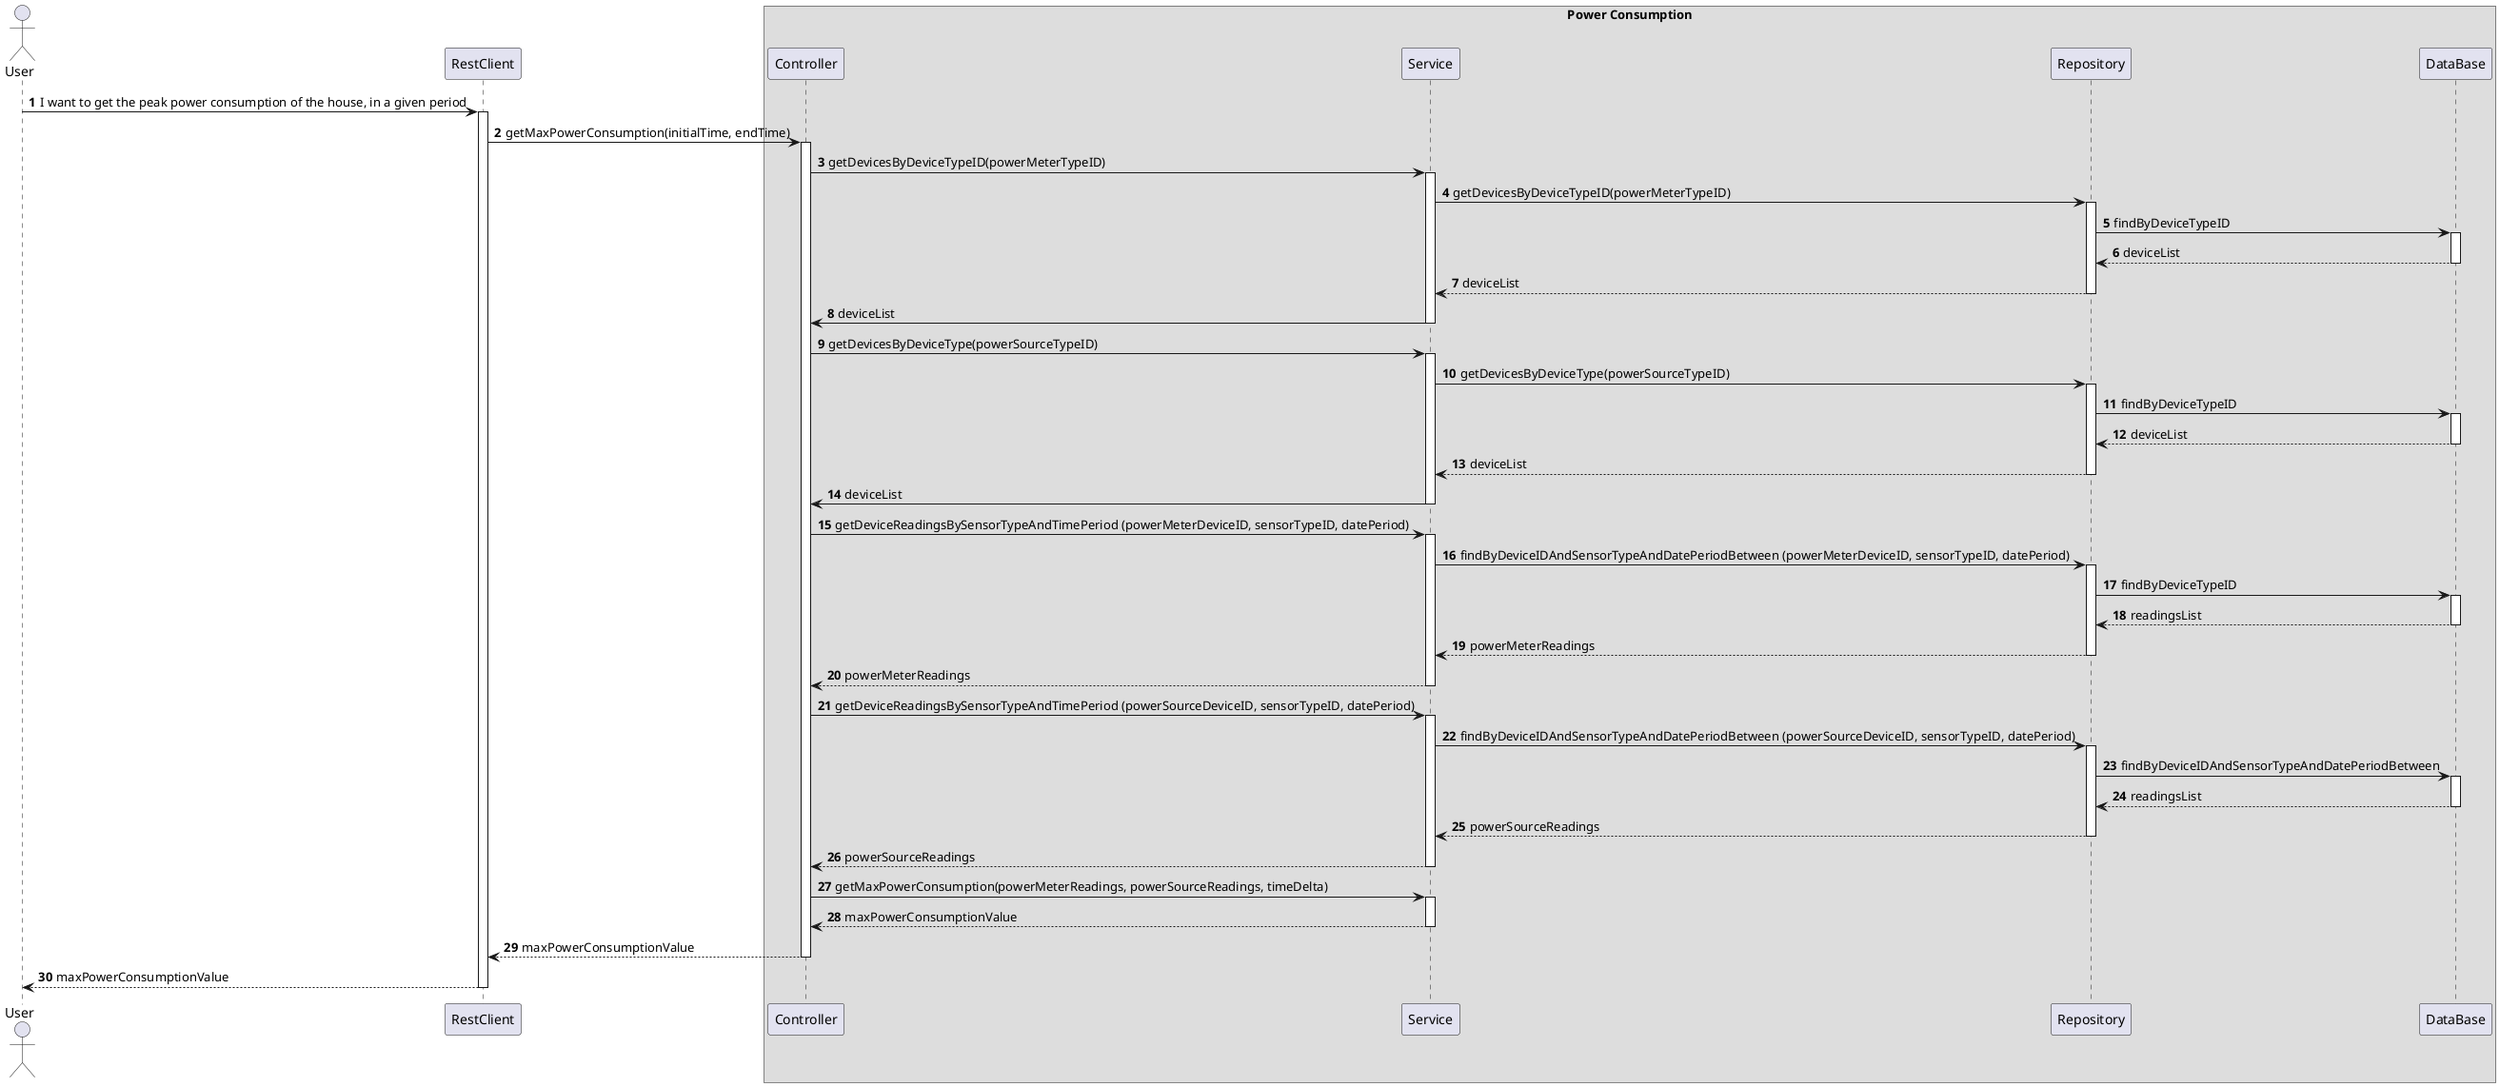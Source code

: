 @startuml
'https://plantuml.com/sequence-diagram

actor "User" as User
participant RestClient as "RestClient"
box "Power Consumption"
participant Controller as "Controller"
participant Service as "Service"
participant Repository as "Repository"
participant DataBase as "DataBase"
end box

autonumber

User -> RestClient :  I want to get the peak power consumption of the house, in a given period
activate RestClient

RestClient -> Controller: getMaxPowerConsumption(initialTime, endTime)

activate Controller

Controller -> Service: getDevicesByDeviceTypeID(powerMeterTypeID)

activate Service

Service -> Repository: getDevicesByDeviceTypeID(powerMeterTypeID)

activate Repository

Repository -> DataBase: findByDeviceTypeID

activate DataBase

DataBase --> Repository : deviceList

deactivate DataBase

Repository --> Service: deviceList

deactivate Repository

Service -> Controller: deviceList

deactivate Service

'--------------------------------------------'

Controller -> Service: getDevicesByDeviceType(powerSourceTypeID)

activate Service

Service -> Repository: getDevicesByDeviceType(powerSourceTypeID)

activate Repository

Repository -> DataBase: findByDeviceTypeID

activate DataBase

DataBase --> Repository : deviceList

deactivate DataBase

Repository --> Service: deviceList

deactivate Repository

Service -> Controller: deviceList

deactivate Service

'--------------------------------------------'

Controller -> Service: getDeviceReadingsBySensorTypeAndTimePeriod (powerMeterDeviceID, sensorTypeID, datePeriod)

activate Service

Service -> Repository: findByDeviceIDAndSensorTypeAndDatePeriodBetween (powerMeterDeviceID, sensorTypeID, datePeriod)

activate Repository

Repository -> DataBase: findByDeviceTypeID

activate DataBase

DataBase --> Repository : readingsList

deactivate DataBase

Repository --> Service: powerMeterReadings

deactivate Repository

Service --> Controller: powerMeterReadings

deactivate Service

Controller -> Service: getDeviceReadingsBySensorTypeAndTimePeriod (powerSourceDeviceID, sensorTypeID, datePeriod)

'--------------------------------------------'

activate Service

Service -> Repository: findByDeviceIDAndSensorTypeAndDatePeriodBetween (powerSourceDeviceID, sensorTypeID, datePeriod)

activate Repository

Repository -> DataBase: findByDeviceIDAndSensorTypeAndDatePeriodBetween

activate DataBase

DataBase --> Repository : readingsList

deactivate DataBase

Repository --> Service: powerSourceReadings

deactivate Repository

Service --> Controller: powerSourceReadings

deactivate Service

Controller -> Service: getMaxPowerConsumption(powerMeterReadings, powerSourceReadings, timeDelta)

'--------------------------------------------'

activate Service

Service --> Controller: maxPowerConsumptionValue

deactivate Service

Controller --> RestClient: maxPowerConsumptionValue

deactivate Controller

RestClient --> User: maxPowerConsumptionValue

deactivate RestClient

@enduml